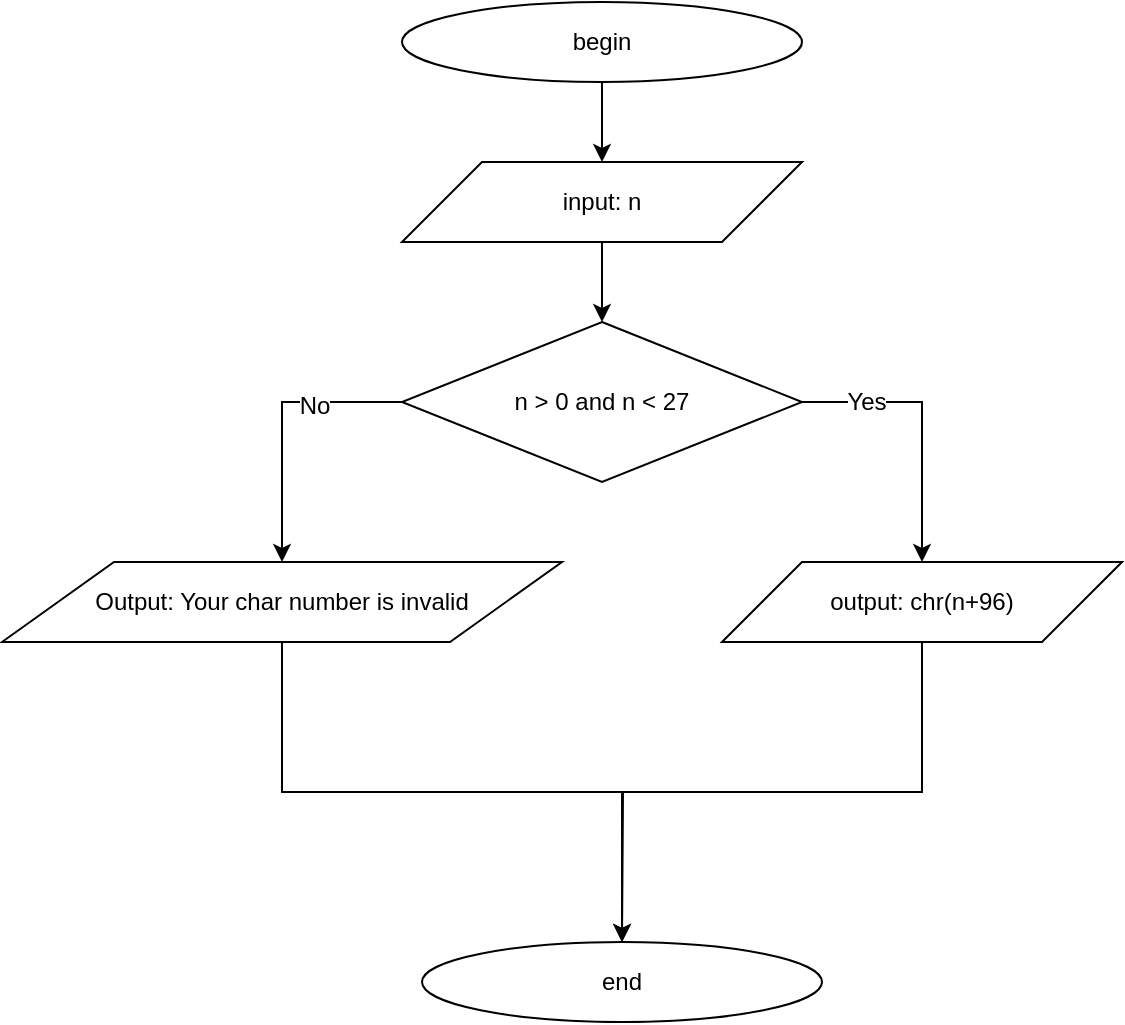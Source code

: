 <mxfile version="12.3.3" type="device" pages="1"><diagram id="E0o6plu8dqak9N261uuE" name="Page-1"><mxGraphModel dx="1342" dy="589" grid="1" gridSize="10" guides="1" tooltips="1" connect="1" arrows="1" fold="1" page="1" pageScale="1" pageWidth="827" pageHeight="1169" math="0" shadow="0"><root><mxCell id="0"/><mxCell id="1" parent="0"/><mxCell id="ABP7ekE_n48P2hkGqOao-4" style="edgeStyle=orthogonalEdgeStyle;rounded=0;orthogonalLoop=1;jettySize=auto;html=1;" parent="1" source="ABP7ekE_n48P2hkGqOao-1" target="ABP7ekE_n48P2hkGqOao-5" edge="1"><mxGeometry relative="1" as="geometry"><mxPoint x="420" y="240" as="targetPoint"/></mxGeometry></mxCell><mxCell id="ABP7ekE_n48P2hkGqOao-1" value="begin" style="ellipse;whiteSpace=wrap;html=1;" parent="1" vertex="1"><mxGeometry x="320" y="160" width="200" height="40" as="geometry"/></mxCell><mxCell id="ABP7ekE_n48P2hkGqOao-8" style="edgeStyle=orthogonalEdgeStyle;rounded=0;orthogonalLoop=1;jettySize=auto;html=1;" parent="1" source="ABP7ekE_n48P2hkGqOao-5" edge="1"><mxGeometry relative="1" as="geometry"><mxPoint x="420" y="320" as="targetPoint"/></mxGeometry></mxCell><mxCell id="ABP7ekE_n48P2hkGqOao-5" value="input: n" style="shape=parallelogram;perimeter=parallelogramPerimeter;whiteSpace=wrap;html=1;" parent="1" vertex="1"><mxGeometry x="320" y="240" width="200" height="40" as="geometry"/></mxCell><mxCell id="ABP7ekE_n48P2hkGqOao-7" value="end" style="ellipse;whiteSpace=wrap;html=1;" parent="1" vertex="1"><mxGeometry x="330" y="630" width="200" height="40" as="geometry"/></mxCell><mxCell id="ABP7ekE_n48P2hkGqOao-19" style="edgeStyle=orthogonalEdgeStyle;rounded=0;orthogonalLoop=1;jettySize=auto;html=1;entryX=0.5;entryY=0;entryDx=0;entryDy=0;" parent="1" source="ABP7ekE_n48P2hkGqOao-10" target="ABP7ekE_n48P2hkGqOao-7" edge="1"><mxGeometry relative="1" as="geometry"/></mxCell><mxCell id="ABP7ekE_n48P2hkGqOao-10" value="output: chr(n+96)" style="shape=parallelogram;perimeter=parallelogramPerimeter;whiteSpace=wrap;html=1;" parent="1" vertex="1"><mxGeometry x="480" y="440" width="200" height="40" as="geometry"/></mxCell><mxCell id="ABP7ekE_n48P2hkGqOao-12" style="edgeStyle=orthogonalEdgeStyle;rounded=0;orthogonalLoop=1;jettySize=auto;html=1;entryX=0.5;entryY=0;entryDx=0;entryDy=0;exitX=1;exitY=0.5;exitDx=0;exitDy=0;" parent="1" source="ABP7ekE_n48P2hkGqOao-11" target="ABP7ekE_n48P2hkGqOao-10" edge="1"><mxGeometry relative="1" as="geometry"/></mxCell><mxCell id="ABP7ekE_n48P2hkGqOao-14" value="Yes" style="text;html=1;align=center;verticalAlign=middle;resizable=0;points=[];;labelBackgroundColor=#ffffff;" parent="ABP7ekE_n48P2hkGqOao-12" vertex="1" connectable="0"><mxGeometry x="-0.543" relative="1" as="geometry"><mxPoint as="offset"/></mxGeometry></mxCell><mxCell id="ABP7ekE_n48P2hkGqOao-16" style="edgeStyle=orthogonalEdgeStyle;rounded=0;orthogonalLoop=1;jettySize=auto;html=1;exitX=0;exitY=0.5;exitDx=0;exitDy=0;" parent="1" source="ABP7ekE_n48P2hkGqOao-11" target="ABP7ekE_n48P2hkGqOao-15" edge="1"><mxGeometry relative="1" as="geometry"/></mxCell><mxCell id="ABP7ekE_n48P2hkGqOao-17" value="No" style="text;html=1;align=center;verticalAlign=middle;resizable=0;points=[];;labelBackgroundColor=#ffffff;" parent="ABP7ekE_n48P2hkGqOao-16" vertex="1" connectable="0"><mxGeometry x="-0.368" y="2" relative="1" as="geometry"><mxPoint as="offset"/></mxGeometry></mxCell><mxCell id="ABP7ekE_n48P2hkGqOao-11" value="n &amp;gt; 0 and n &amp;lt; 27" style="rhombus;whiteSpace=wrap;html=1;" parent="1" vertex="1"><mxGeometry x="320" y="320" width="200" height="80" as="geometry"/></mxCell><mxCell id="ABP7ekE_n48P2hkGqOao-20" style="edgeStyle=orthogonalEdgeStyle;rounded=0;orthogonalLoop=1;jettySize=auto;html=1;exitX=0.5;exitY=1;exitDx=0;exitDy=0;" parent="1" source="ABP7ekE_n48P2hkGqOao-15" edge="1"><mxGeometry relative="1" as="geometry"><mxPoint x="430" y="630" as="targetPoint"/></mxGeometry></mxCell><mxCell id="ABP7ekE_n48P2hkGqOao-15" value="Output: Your char number is invalid" style="shape=parallelogram;perimeter=parallelogramPerimeter;whiteSpace=wrap;html=1;" parent="1" vertex="1"><mxGeometry x="120" y="440" width="280" height="40" as="geometry"/></mxCell></root></mxGraphModel></diagram></mxfile>